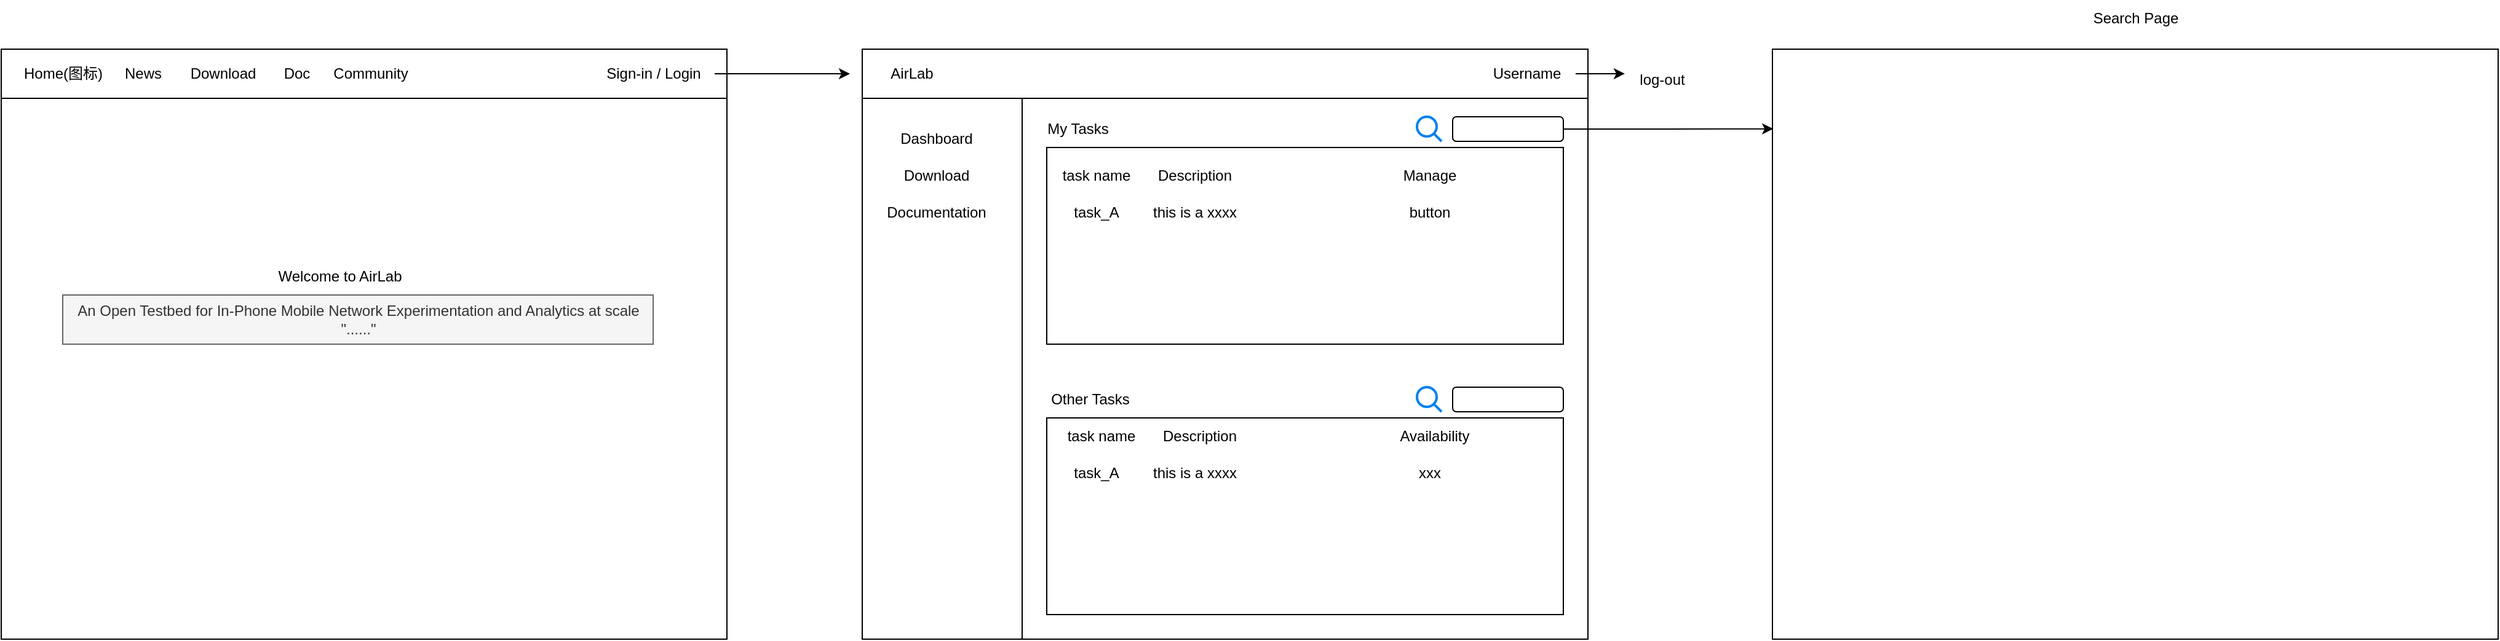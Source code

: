 <mxfile version="24.7.16">
  <diagram name="第 1 页" id="iKTGLunjSuNLNsJfE3-s">
    <mxGraphModel dx="1195" dy="654" grid="1" gridSize="10" guides="1" tooltips="1" connect="1" arrows="1" fold="1" page="1" pageScale="1" pageWidth="827" pageHeight="1169" math="0" shadow="0">
      <root>
        <mxCell id="0" />
        <mxCell id="1" parent="0" />
        <mxCell id="08Pe-E-PLOBfHFOqVM3W-2" value="" style="rounded=0;whiteSpace=wrap;html=1;" parent="1" vertex="1">
          <mxGeometry x="80" y="400" width="590" height="480" as="geometry" />
        </mxCell>
        <mxCell id="08Pe-E-PLOBfHFOqVM3W-3" value="" style="rounded=0;whiteSpace=wrap;html=1;" parent="1" vertex="1">
          <mxGeometry x="80" y="400" width="590" height="40" as="geometry" />
        </mxCell>
        <mxCell id="J2lUSNROtMk-G1x3gUUD-3" style="edgeStyle=orthogonalEdgeStyle;rounded=0;orthogonalLoop=1;jettySize=auto;html=1;" edge="1" parent="1" source="08Pe-E-PLOBfHFOqVM3W-5">
          <mxGeometry relative="1" as="geometry">
            <mxPoint x="770" y="420" as="targetPoint" />
          </mxGeometry>
        </mxCell>
        <mxCell id="08Pe-E-PLOBfHFOqVM3W-5" value="Sign-in / Login" style="text;html=1;align=center;verticalAlign=middle;resizable=0;points=[];autosize=1;strokeColor=none;fillColor=none;" parent="1" vertex="1">
          <mxGeometry x="560" y="405" width="100" height="30" as="geometry" />
        </mxCell>
        <mxCell id="08Pe-E-PLOBfHFOqVM3W-6" value="Home(图标)" style="text;html=1;align=center;verticalAlign=middle;resizable=0;points=[];autosize=1;strokeColor=none;fillColor=none;" parent="1" vertex="1">
          <mxGeometry x="85" y="405" width="90" height="30" as="geometry" />
        </mxCell>
        <mxCell id="08Pe-E-PLOBfHFOqVM3W-7" value="News" style="text;html=1;align=center;verticalAlign=middle;resizable=0;points=[];autosize=1;strokeColor=none;fillColor=none;" parent="1" vertex="1">
          <mxGeometry x="170" y="405" width="50" height="30" as="geometry" />
        </mxCell>
        <mxCell id="08Pe-E-PLOBfHFOqVM3W-8" value="Download" style="text;html=1;align=center;verticalAlign=middle;resizable=0;points=[];autosize=1;strokeColor=none;fillColor=none;" parent="1" vertex="1">
          <mxGeometry x="220" y="405" width="80" height="30" as="geometry" />
        </mxCell>
        <mxCell id="08Pe-E-PLOBfHFOqVM3W-9" value="Doc" style="text;html=1;align=center;verticalAlign=middle;resizable=0;points=[];autosize=1;strokeColor=none;fillColor=none;" parent="1" vertex="1">
          <mxGeometry x="300" y="405" width="40" height="30" as="geometry" />
        </mxCell>
        <mxCell id="08Pe-E-PLOBfHFOqVM3W-10" value="Community" style="text;html=1;align=center;verticalAlign=middle;resizable=0;points=[];autosize=1;strokeColor=none;fillColor=none;" parent="1" vertex="1">
          <mxGeometry x="340" y="405" width="80" height="30" as="geometry" />
        </mxCell>
        <mxCell id="08Pe-E-PLOBfHFOqVM3W-11" value="Welcome to AirLab" style="text;html=1;align=center;verticalAlign=middle;resizable=0;points=[];autosize=1;strokeColor=none;fillColor=none;" parent="1" vertex="1">
          <mxGeometry x="295" y="570" width="120" height="30" as="geometry" />
        </mxCell>
        <mxCell id="08Pe-E-PLOBfHFOqVM3W-12" value="&lt;div style=&quot;font-size: 12px;&quot;&gt;An Open Testbed for In-Phone Mobile Network Experimentation and Analytics at scale&lt;/div&gt;&lt;div style=&quot;font-size: 12px;&quot;&gt;&quot;......&lt;span style=&quot;background-color: initial;&quot;&gt;&quot;&lt;/span&gt;&lt;/div&gt;" style="text;html=1;align=center;verticalAlign=middle;resizable=0;points=[];autosize=1;strokeColor=#666666;fillColor=#f5f5f5;labelBorderColor=none;fontColor=#333333;rounded=0;fontSize=12;horizontal=1;" parent="1" vertex="1">
          <mxGeometry x="130" y="600" width="480" height="40" as="geometry" />
        </mxCell>
        <mxCell id="J2lUSNROtMk-G1x3gUUD-4" value="" style="rounded=0;whiteSpace=wrap;html=1;" vertex="1" parent="1">
          <mxGeometry x="780" y="400" width="590" height="480" as="geometry" />
        </mxCell>
        <mxCell id="J2lUSNROtMk-G1x3gUUD-5" value="" style="rounded=0;whiteSpace=wrap;html=1;" vertex="1" parent="1">
          <mxGeometry x="780" y="400" width="590" height="40" as="geometry" />
        </mxCell>
        <mxCell id="J2lUSNROtMk-G1x3gUUD-7" style="edgeStyle=orthogonalEdgeStyle;rounded=0;orthogonalLoop=1;jettySize=auto;html=1;entryX=0;entryY=0.333;entryDx=0;entryDy=0;entryPerimeter=0;" edge="1" parent="1" source="J2lUSNROtMk-G1x3gUUD-6" target="J2lUSNROtMk-G1x3gUUD-8">
          <mxGeometry relative="1" as="geometry">
            <mxPoint x="1390" y="440" as="targetPoint" />
          </mxGeometry>
        </mxCell>
        <mxCell id="J2lUSNROtMk-G1x3gUUD-6" value="Username" style="text;html=1;align=center;verticalAlign=middle;resizable=0;points=[];autosize=1;strokeColor=none;fillColor=none;" vertex="1" parent="1">
          <mxGeometry x="1280" y="405" width="80" height="30" as="geometry" />
        </mxCell>
        <mxCell id="J2lUSNROtMk-G1x3gUUD-8" value="log-out" style="text;html=1;align=center;verticalAlign=middle;resizable=0;points=[];autosize=1;strokeColor=none;fillColor=none;" vertex="1" parent="1">
          <mxGeometry x="1400" y="410" width="60" height="30" as="geometry" />
        </mxCell>
        <mxCell id="J2lUSNROtMk-G1x3gUUD-9" value="AirLab" style="text;html=1;align=center;verticalAlign=middle;resizable=0;points=[];autosize=1;strokeColor=none;fillColor=none;" vertex="1" parent="1">
          <mxGeometry x="790" y="405" width="60" height="30" as="geometry" />
        </mxCell>
        <mxCell id="J2lUSNROtMk-G1x3gUUD-10" value="" style="rounded=0;whiteSpace=wrap;html=1;" vertex="1" parent="1">
          <mxGeometry x="780" y="440" width="130" height="440" as="geometry" />
        </mxCell>
        <mxCell id="J2lUSNROtMk-G1x3gUUD-12" value="Dashboard" style="text;html=1;align=center;verticalAlign=middle;resizable=0;points=[];autosize=1;strokeColor=none;fillColor=none;" vertex="1" parent="1">
          <mxGeometry x="800" y="458" width="80" height="30" as="geometry" />
        </mxCell>
        <mxCell id="J2lUSNROtMk-G1x3gUUD-13" value="Download" style="text;html=1;align=center;verticalAlign=middle;resizable=0;points=[];autosize=1;strokeColor=none;fillColor=none;" vertex="1" parent="1">
          <mxGeometry x="800" y="488" width="80" height="30" as="geometry" />
        </mxCell>
        <mxCell id="J2lUSNROtMk-G1x3gUUD-14" value="Documentation" style="text;html=1;align=center;verticalAlign=middle;resizable=0;points=[];autosize=1;strokeColor=none;fillColor=none;" vertex="1" parent="1">
          <mxGeometry x="790" y="518" width="100" height="30" as="geometry" />
        </mxCell>
        <mxCell id="J2lUSNROtMk-G1x3gUUD-16" value="" style="rounded=0;whiteSpace=wrap;html=1;" vertex="1" parent="1">
          <mxGeometry x="930" y="480" width="420" height="160" as="geometry" />
        </mxCell>
        <mxCell id="J2lUSNROtMk-G1x3gUUD-17" value="My Tasks" style="text;html=1;align=center;verticalAlign=middle;resizable=0;points=[];autosize=1;strokeColor=none;fillColor=none;" vertex="1" parent="1">
          <mxGeometry x="920" y="450" width="70" height="30" as="geometry" />
        </mxCell>
        <mxCell id="J2lUSNROtMk-G1x3gUUD-18" value="Other Tasks" style="text;html=1;align=center;verticalAlign=middle;resizable=0;points=[];autosize=1;strokeColor=none;fillColor=none;" vertex="1" parent="1">
          <mxGeometry x="920" y="670" width="90" height="30" as="geometry" />
        </mxCell>
        <mxCell id="J2lUSNROtMk-G1x3gUUD-19" value="" style="rounded=0;whiteSpace=wrap;html=1;" vertex="1" parent="1">
          <mxGeometry x="930" y="700" width="420" height="160" as="geometry" />
        </mxCell>
        <mxCell id="J2lUSNROtMk-G1x3gUUD-20" value="task name" style="text;html=1;align=center;verticalAlign=middle;resizable=0;points=[];autosize=1;strokeColor=none;fillColor=none;" vertex="1" parent="1">
          <mxGeometry x="930" y="488" width="80" height="30" as="geometry" />
        </mxCell>
        <mxCell id="J2lUSNROtMk-G1x3gUUD-21" value="Description" style="text;html=1;align=center;verticalAlign=middle;resizable=0;points=[];autosize=1;strokeColor=none;fillColor=none;" vertex="1" parent="1">
          <mxGeometry x="1010" y="488" width="80" height="30" as="geometry" />
        </mxCell>
        <mxCell id="J2lUSNROtMk-G1x3gUUD-22" value="Manage" style="text;html=1;align=center;verticalAlign=middle;resizable=0;points=[];autosize=1;strokeColor=none;fillColor=none;" vertex="1" parent="1">
          <mxGeometry x="1206" y="488" width="70" height="30" as="geometry" />
        </mxCell>
        <mxCell id="J2lUSNROtMk-G1x3gUUD-23" value="task name" style="text;html=1;align=center;verticalAlign=middle;resizable=0;points=[];autosize=1;strokeColor=none;fillColor=none;" vertex="1" parent="1">
          <mxGeometry x="934" y="700" width="80" height="30" as="geometry" />
        </mxCell>
        <mxCell id="J2lUSNROtMk-G1x3gUUD-24" value="Description" style="text;html=1;align=center;verticalAlign=middle;resizable=0;points=[];autosize=1;strokeColor=none;fillColor=none;" vertex="1" parent="1">
          <mxGeometry x="1014" y="700" width="80" height="30" as="geometry" />
        </mxCell>
        <mxCell id="J2lUSNROtMk-G1x3gUUD-26" value="" style="rounded=0;whiteSpace=wrap;html=1;" vertex="1" parent="1">
          <mxGeometry x="1520" y="400" width="590" height="480" as="geometry" />
        </mxCell>
        <mxCell id="J2lUSNROtMk-G1x3gUUD-27" value="" style="rounded=1;whiteSpace=wrap;html=1;" vertex="1" parent="1">
          <mxGeometry x="1260" y="455" width="90" height="20" as="geometry" />
        </mxCell>
        <mxCell id="J2lUSNROtMk-G1x3gUUD-28" value="" style="html=1;verticalLabelPosition=bottom;align=center;labelBackgroundColor=#ffffff;verticalAlign=top;strokeWidth=2;strokeColor=#0080F0;shadow=0;dashed=0;shape=mxgraph.ios7.icons.looking_glass;" vertex="1" parent="1">
          <mxGeometry x="1231" y="455" width="20" height="20" as="geometry" />
        </mxCell>
        <mxCell id="J2lUSNROtMk-G1x3gUUD-29" value="" style="rounded=1;whiteSpace=wrap;html=1;" vertex="1" parent="1">
          <mxGeometry x="1260" y="675" width="90" height="20" as="geometry" />
        </mxCell>
        <mxCell id="J2lUSNROtMk-G1x3gUUD-30" value="" style="html=1;verticalLabelPosition=bottom;align=center;labelBackgroundColor=#ffffff;verticalAlign=top;strokeWidth=2;strokeColor=#0080F0;shadow=0;dashed=0;shape=mxgraph.ios7.icons.looking_glass;" vertex="1" parent="1">
          <mxGeometry x="1231" y="675" width="20" height="20" as="geometry" />
        </mxCell>
        <mxCell id="J2lUSNROtMk-G1x3gUUD-31" value="Search Page" style="text;html=1;align=center;verticalAlign=middle;resizable=0;points=[];autosize=1;strokeColor=none;fillColor=none;" vertex="1" parent="1">
          <mxGeometry x="1770" y="360" width="90" height="30" as="geometry" />
        </mxCell>
        <mxCell id="J2lUSNROtMk-G1x3gUUD-32" value="task_A" style="text;html=1;align=center;verticalAlign=middle;resizable=0;points=[];autosize=1;strokeColor=none;fillColor=none;" vertex="1" parent="1">
          <mxGeometry x="940" y="518" width="60" height="30" as="geometry" />
        </mxCell>
        <mxCell id="J2lUSNROtMk-G1x3gUUD-33" value="this is a xxxx" style="text;html=1;align=center;verticalAlign=middle;resizable=0;points=[];autosize=1;strokeColor=none;fillColor=none;" vertex="1" parent="1">
          <mxGeometry x="1005" y="518" width="90" height="30" as="geometry" />
        </mxCell>
        <mxCell id="J2lUSNROtMk-G1x3gUUD-34" value="button" style="text;html=1;align=center;verticalAlign=middle;resizable=0;points=[];autosize=1;strokeColor=none;fillColor=none;" vertex="1" parent="1">
          <mxGeometry x="1211" y="518" width="60" height="30" as="geometry" />
        </mxCell>
        <mxCell id="J2lUSNROtMk-G1x3gUUD-35" value="task_A" style="text;html=1;align=center;verticalAlign=middle;resizable=0;points=[];autosize=1;strokeColor=none;fillColor=none;" vertex="1" parent="1">
          <mxGeometry x="940" y="730" width="60" height="30" as="geometry" />
        </mxCell>
        <mxCell id="J2lUSNROtMk-G1x3gUUD-36" value="this is a xxxx" style="text;html=1;align=center;verticalAlign=middle;resizable=0;points=[];autosize=1;strokeColor=none;fillColor=none;" vertex="1" parent="1">
          <mxGeometry x="1005" y="730" width="90" height="30" as="geometry" />
        </mxCell>
        <mxCell id="J2lUSNROtMk-G1x3gUUD-37" value="xxx" style="text;html=1;align=center;verticalAlign=middle;resizable=0;points=[];autosize=1;strokeColor=none;fillColor=none;" vertex="1" parent="1">
          <mxGeometry x="1221" y="730" width="40" height="30" as="geometry" />
        </mxCell>
        <mxCell id="J2lUSNROtMk-G1x3gUUD-39" value="Availability" style="text;html=1;align=center;verticalAlign=middle;resizable=0;points=[];autosize=1;strokeColor=none;fillColor=none;" vertex="1" parent="1">
          <mxGeometry x="1205" y="700" width="80" height="30" as="geometry" />
        </mxCell>
        <mxCell id="J2lUSNROtMk-G1x3gUUD-40" style="edgeStyle=orthogonalEdgeStyle;rounded=0;orthogonalLoop=1;jettySize=auto;html=1;entryX=0.001;entryY=0.135;entryDx=0;entryDy=0;entryPerimeter=0;" edge="1" parent="1" source="J2lUSNROtMk-G1x3gUUD-27" target="J2lUSNROtMk-G1x3gUUD-26">
          <mxGeometry relative="1" as="geometry" />
        </mxCell>
      </root>
    </mxGraphModel>
  </diagram>
</mxfile>
